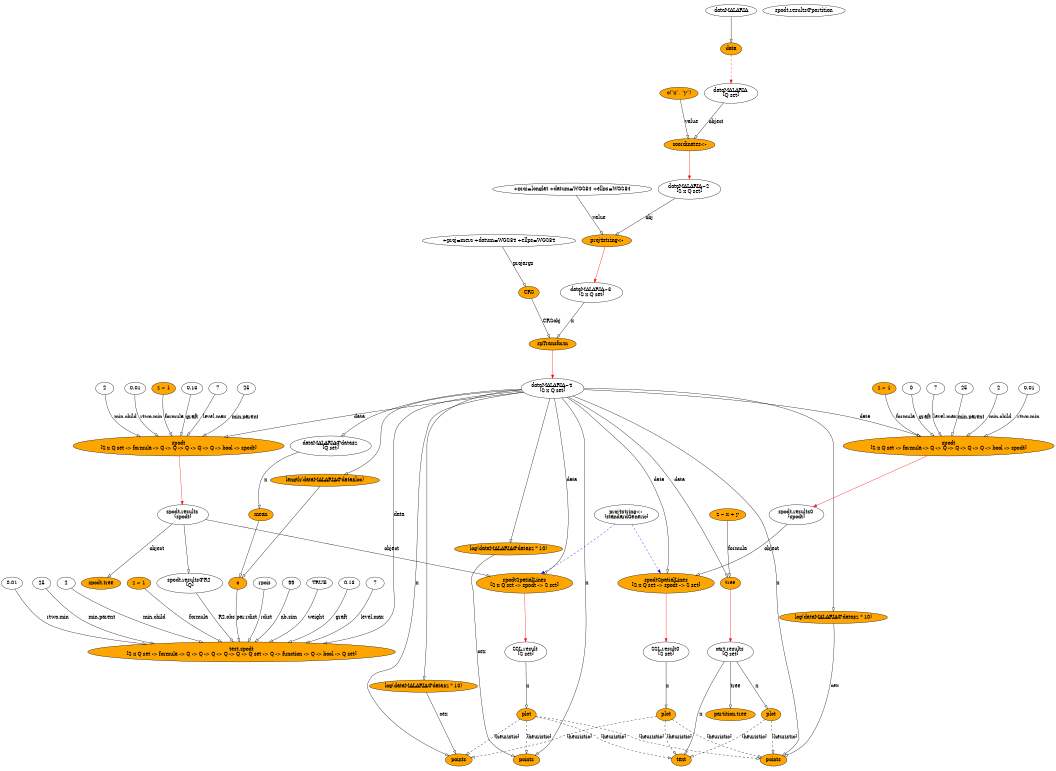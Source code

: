 digraph f {
	graph [bgcolor=transparent, fontcolor=black, ratio=fill, splines=TRUE, rank=same, size="7.04166666666667,5.13541666666667", rankdir=TB];
	node [label="\N", shape=ellipse, fixedsize=FALSE, fillcolor=white, style=filled, color=black, fontcolor=black, fontsize=14, height="0.5", width="0.75"];
	edge [headport=center, style=solid, arrowhead=normal, color=black, dir=none, weight="1.0", fontcolor=black, arrowtail=none, fontsize=14, labelfontsize=11, arrowsize=1, minlen=1];
	graph [bb="0,0,2773,2023.7"];
	fcall_B6IqIj [label=data, fillcolor=orange, width="0.7517", pos="1940,1899"];
	lt_Okp79s [label=dataMALARIA, width="2.0024", pos="1940,1999"];
	dataMALARIA [label="dataMALARIA \n[Q set]", height="0.8171", width="2.1175", pos="1940,1783"];
	"dataMALARIA~2" [label="dataMALARIA~2 \n[S x Q set]", height="0.8171", width="2.3995", pos="1843,1529"];
	fcall_DuO0RD [label="coordinates<-", fillcolor=orange, width="1.7807", pos="1843,1645"];
	fcall_GIsqUp [label="c(\"x\", \"y\")", fillcolor=orange, width="1.4305", pos="1794,1783"];
	"dataMALARIA~3" [label="dataMALARIA~3 \n[S x Q set]", height="0.8171", width="2.3995", pos="1547,1253"];
	fcall_fBUpRk [label="proj4string<-", fillcolor=orange, width="1.7233", pos="1631,1391"];
	lt_T3UMTy [label="+proj=longlat +datum=WGS84 +ellps=WGS84", width="5.4239", pos="1543,1529"];
	"dataMALARIA~4" [label="dataMALARIA~4 \n[S x Q set]", height="0.8171", width="2.3995", pos="1482,998"];
	fcall_E2Hj85 [label=spTransform, fillcolor=orange, width="1.6719", pos="1482,1115"];
	fcall_eVuLrp [label=CRS, fillcolor=orange, width="0.80952", pos="1396,1253"];
	lt_XCBILP [label="+proj=merc +datum=WGS84 +ellps=WGS84", width="5.2083", pos="1363,1391"];
	"spodt.results" [label="spodt.results \n[spodt]", height="0.8171", width="1.7577", pos="494,666"];
	fcall_neUe9s [label="spodt\n[S x Q set -> formula -> Q -> Q -> Q -> Q -> Q -> bool -> spodt]", fillcolor=orange, height="0.8171", width="7.5092", pos="489,844"];
	fcall_br7m1d [label="z ~ 1", fillcolor=orange, width="0.83616", pos="451,998"];
	lt_WWKArP [label="0.13", width="0.763", pos="527,998"];
	lt_TR3X6G [label=7, pos="600,998"];
	lt_eu0PAQ [label=25, pos="675,998"];
	lt_v1P8Ar [label=2, pos="300,998"];
	lt_PrMrYm [label="0.01", width="0.763", pos="375,998"];
	"spodt.results@partition" [label="spodt.results@partition", width="2.8083", pos="2131,1999"];
	"spodt.results@R2" [label="spodt.results@R2 \n[Q]", height="0.8171", width="2.3364", pos="496,487"];
	fcall_IPkaCv [label="spodt.tree", fillcolor=orange, width="1.3451", pos="267,487"];
	"SSL.result" [label="SSL.result \n[S set]", height="0.8171", width="1.5321", pos="1421,308"];
	fcall_J3eecY [label="spodtSpatialLines\n[S x Q set -> spodt -> S set]", fillcolor=orange, height="0.8171", width="3.3889", pos="1419,487"];
	"proj4string<-" [label="proj4string<- \n[standardGeneric]", height="0.8171", width="2.2884", pos="1688,666"];
	fcall_t3OKqE [label=plot, fillcolor=orange, pos="1427,146"];
	fcall_rQjdVq [label=points, fillcolor=orange, width="0.9534", pos="1427,24"];
	fcall_Zi3NmM [label="log(dataMALARIA@data$z * 10)", fillcolor=orange, width="4.0049", pos="1372,576"];
	"spodt.results0" [label="spodt.results0 \n[spodt]", height="0.8171", width="1.8959", pos="2107,666"];
	fcall_6wWoDj [label="spodt\n[S x Q set -> formula -> Q -> Q -> Q -> Q -> Q -> bool -> spodt]", fillcolor=orange, height="0.8171", width="7.5092", pos="2503,844"];
	fcall_BKn0XD [label="z ~ 1", fillcolor=orange, width="0.83616", pos="2283,998"];
	lt_2pjdEp [label=0, pos="2358,998"];
	lt_WT7AyD [label=7, pos="2430,998"];
	lt_T7fu3B [label=25, pos="2505,998"];
	lt_Bi72S3 [label=2, pos="2588,998"];
	lt_WibxsB [label="0.01", width="0.763", pos="2664,998"];
	"SSL.result0" [label="SSL.result0 \n[S set]", height="0.8171", width="1.6703", pos="1771,308"];
	fcall_9LdNgx [label="spodtSpatialLines\n[S x Q set -> spodt -> S set]", fillcolor=orange, height="0.8171", width="3.3889", pos="1768,487"];
	fcall_w9Z7Pe [label=plot, fillcolor=orange, pos="1775,146"];
	fcall_v8qKm1 [label=points, fillcolor=orange, width="0.9534", pos="1275,24"];
	fcall_TZfUaA [label="log(dataMALARIA@data$z * 10)", fillcolor=orange, width="4.0049", pos="1154,219"];
	fcall_diAbqW [label="test.spodt\n[S x Q set -> formula -> Q -> Q -> Q -> Q -> Q -> Q set -> Q -> function -> Q -> bool -> Q set]", fillcolor=orange, height="0.8171", width="10.917", pos="639,308"];
	fcall_cuny62 [label="z ~ 1", fillcolor=orange, width="0.83616", pos="364,487"];
	lt_ws32QD [label=rpois, width="0.83816", pos="700,487"];
	fcall_o5wruN [label=c, fillcolor=orange, pos="625,487"];
	fcall_0HuGDV [label="length(dataMALARIA@data$loc)", fillcolor=orange, width="4.0049", pos="844,755"];
	fcall_TCl5vG [label=mean, fillcolor=orange, width="0.87431", pos="649,666"];
	"dataMALARIA@data$z" [label="dataMALARIA@data$z \n[Q set]", height="0.8171", width="3.0891", pos="889,844"];
	lt_v9uheq [label=99, pos="775,487"];
	lt_kVg6Xo [label=TRUE, width="1.0034", pos="856,487"];
	lt_VvSb9N [label="0.13", width="0.763", pos="938,487"];
	lt_VH5Cac [label=7, pos="1011,487"];
	lt_o93vG1 [label=25, pos="101,487"];
	lt_PBAGjR [label=2, pos="173,487"];
	lt_Wl1Qqv [label="0.01", width="0.763", pos="27,487"];
	"cart.results" [label="cart.results \n[Q set]", height="0.8171", width="1.5686", pos="1935,308"];
	fcall_Kwyo4T [label=tree, fillcolor=orange, pos="1935,487"];
	fcall_9cTOob [label="z ~ x + y", fillcolor=orange, width="1.2543", pos="1929,666"];
	fcall_p7FfF7 [label=plot, fillcolor=orange, pos="2041,146"];
	fcall_N0pGlY [label=text, fillcolor=orange, pos="1812,24"];
	fcall_heDsk2 [label="partition.tree", fillcolor=orange, width="1.6756", pos="1935,146"];
	fcall_JsYY7P [label=points, fillcolor=orange, width="0.9534", pos="2044,24"];
	fcall_tfVn9m [label="log(dataMALARIA@data$z * 10)", fillcolor=orange, width="4.0049", pos="2204,398"];
	fcall_B6IqIj -> dataMALARIA:center [style=dashed, color=red, dir=forward, weight=1, pos="e,1940,1812.6 1940,1880.7 1940,1865.4 1940,1842.5 1940,1822.8"];
	lt_Okp79s -> fcall_B6IqIj:center [arrowhead=onormal, dir=forward, weight=1, pos="e,1940,1917.2 1940,1980.9 1940,1966.1 1940,1944.4 1940,1927.2"];
	dataMALARIA -> fcall_DuO0RD:center [arrowhead=onormal, dir=forward, weight=1, label=object, pos="e,1855,1662.8 1920.4,1754.5 1903,1730.1 1877.8,1694.9 1861,1671.2", lp="1908.1,1706"];
	"dataMALARIA~2" -> fcall_fBUpRk:center [arrowhead=onormal, dir=forward, weight=1, label=obj, pos="e,1655.3,1407.6 1803.6,1502.7 1763.4,1476.9 1701.6,1437.3 1663.9,1413.1", lp="1745.9,1451"];
	fcall_DuO0RD -> "dataMALARIA~2":center [color=red, dir=forward, weight=1, pos="e,1843,1558.6 1843,1626.7 1843,1611.4 1843,1588.5 1843,1568.8"];
	fcall_GIsqUp -> fcall_DuO0RD:center [arrowhead=onormal, dir=forward, weight=1, label=value, pos="e,1836.8,1663.2 1800.1,1765.1 1808.4,1741.9 1823.4,1700.3 1833.3,1672.9", lp="1839.2,1706"];
	"dataMALARIA~3" -> fcall_E2Hj85:center [arrowhead=onormal, dir=forward, weight=1, label=x, pos="e,1490.1,1133 1533.5,1223.8 1522.1,1199.9 1505.8,1165.7 1494.6,1142.3", lp="1518.5,1176"];
	fcall_fBUpRk -> "dataMALARIA~3":center [color=red, dir=forward, weight=1, pos="e,1564.3,1282.1 1620.5,1373.1 1607.9,1352.6 1586.3,1317.6 1569.7,1290.8"];
	lt_T3UMTy -> fcall_fBUpRk:center [arrowhead=onormal, dir=forward, weight=1, label=value, pos="e,1619.9,1409.1 1554.1,1510.8 1569.4,1487.3 1596.7,1445 1614.4,1417.7", lp="1613.2,1451"];
	"dataMALARIA~4" -> fcall_neUe9s:center [arrowhead=onormal, dir=forward, weight=1, label=data, pos="e,615.4,870.06 1400.3,988.05 1296.4,976.33 1111.3,954.39 953.68,930 842.83,912.85 717.8,889.76 625.37,871.98", lp="965.66,921"];
	"dataMALARIA~4" -> fcall_J3eecY:center [arrowhead=onormal, dir=forward, weight=1, label=data, pos="e,1472.9,513.42 1488.1,968.64 1505.9,883.24 1554,629.98 1517,558 1509,542.38 1495.6,529.48 1481.4,519.18", lp="1537.7,755"];
	"dataMALARIA~4" -> fcall_rQjdVq:center [arrowhead=onormal, dir=forward, weight=1, label=x, pos="e,1448.6,38.179 1511.8,970.18 1539.7,942.01 1577,894.95 1577,845 1577,845 1577,845 1577,575 1577,349.56 1597.9,271.73 1486,76 1478.9\
,63.541 1467.5,52.657 1456.7,44.179", lp="1582.5,487"];
	"dataMALARIA~4" -> fcall_Zi3NmM:center [arrowhead=onormal, dir=forward, weight=1, pos="e,1376.5,594.1 1474.5,968.46 1454.3,891.38 1398.9,679.75 1379.1,604.22"];
	"dataMALARIA~4" -> fcall_6wWoDj:center [arrowhead=onormal, dir=forward, weight=1, label=data, pos="e,2425.8,872.28 1568,994.59 1705.7,989.51 1983.7,974.25 2215,930 2283.7,916.85 2359.6,894.12 2416.2,875.47", lp="2298.7,921"];
	"dataMALARIA~4" -> fcall_9LdNgx:center [arrowhead=onormal, dir=forward, weight=1, label=data, pos="e,1776.2,516.56 1528.4,973.18 1548.7,961.6 1572.2,946.6 1591,930 1691.1,841.78 1734.7,821.84 1779,696 1798.9,639.59 1788.5,569.27\
 1778.6,526.54", lp="1773.7,755"];
	"dataMALARIA~4" -> fcall_v8qKm1:center [arrowhead=onormal, dir=forward, weight=1, label=x, pos="e,1244.8,32.701 1401.6,987.14 1323.9,976.23 1213.1,956.63 1179,930 1089,859.83 1193.1,1040 1080,457 1064.5,377.07 1075.6,351.71 \
1041,278 1031.2,257.07 1016.5,258.86 1009,237 970.83,126.06 1152.1,59.63 1235.2,35.442", lp="1094.5,487"];
	"dataMALARIA~4" -> fcall_TZfUaA:center [arrowhead=onormal, dir=forward, weight=1, pos="e,1154.2,237.09 1396.5,993.14 1299.6,983.63 1155,951.58 1155,845 1155,845 1155,845 1155,397 1155,344.04 1154.5,282.16 1154.3,247.38"];
	"dataMALARIA~4" -> fcall_diAbqW:center [arrowhead=onormal, dir=forward, weight=1, label=data, pos="e,861.35,332.27 1397.5,991.3 1300.1,983.17 1147.6,965.16 1103,930 1070.6,904.49 1066,886.2 1066,845 1066,845 1066,845 1066,486 1066\
,434.82 1060.9,412.04 1021,380 995.86,359.81 936.23,344.8 871.38,333.92", lp="1077.7,666"];
	"dataMALARIA~4" -> fcall_0HuGDV:center [arrowhead=onormal, dir=forward, weight=1, pos="e,926.46,769.89 1396.4,993.74 1286.4,987.87 1103.3,971.95 1052,930 1009.4,895.21 1048.2,852.55 1009,814 989.14,794.47 962.32,781.49\
 936.09,772.87"];
	"dataMALARIA~4" -> "dataMALARIA@data$z":center [arrowhead=onormal, dir=forward, weight=1, pos="e,920.36,872.34 1395.4,996.2 1299.2,992.7 1140.7,979.08 1014,930 982.81,917.91 951.69,896.79 928.3,878.62"];
	"dataMALARIA~4" -> fcall_Kwyo4T:center [arrowhead=onormal, dir=forward, weight=1, label=data, pos="e,1929.1,504.77 1535.1,974.47 1581.8,953.03 1649.8,917.62 1700,874 1821.9,768.01 1899.8,582.77 1925.5,514.36", lp="1823.7,755"];
	"dataMALARIA~4" -> fcall_JsYY7P:center [arrowhead=onormal, dir=forward, weight=1, label=x, pos="e,2066.6,37.666 1541.5,976.53 1645.6,937.84 1861,844.32 1983,696 2014.8,657.3 2016.9,642.08 2031,594 2058,501.95 2045.5,474.96 2059\
,380 2077.1,252.68 2093.2,222.23 2103,94 2103.6,86.023 2106.3,83.275 2103,76 2097,62.951 2085.9,51.965 2074.9,43.571", lp="2054.5,487"];
	"dataMALARIA~4" -> fcall_tfVn9m:center [arrowhead=onormal, dir=forward, weight=1, pos="e,2204,416.49 1568.4,996.78 1760,993.97 2204,973.58 2204,845 2204,845 2204,845 2204,575 2204,522.61 2204,461.46 2204,426.77"];
	fcall_E2Hj85 -> "dataMALARIA~4":center [color=red, dir=forward, weight=1, pos="e,1482,1027.8 1482,1096.5 1482,1081 1482,1057.8 1482,1037.9"];
	fcall_eVuLrp -> fcall_E2Hj85:center [arrowhead=onormal, dir=forward, weight=1, label=CRSobj, pos="e,1471.3,1133 1406.2,1235.9 1420.9,1212.6 1448.2,1169.4 1465.7,1141.7", lp="1472.2,1176"];
	lt_XCBILP -> fcall_eVuLrp:center [arrowhead=onormal, dir=forward, weight=1, label=projargs, pos="e,1391.9,1271.1 1367.2,1372.8 1372.8,1349.7 1382.8,1308.4 1389.4,1281.1", lp="1402.9,1330"];
	"spodt.results" -> fcall_IPkaCv:center [arrowhead=onormal, dir=forward, weight=1, label=object, pos="e,286.91,503.52 462.44,640.39 417.9,605.66 337.3,542.82 294.87,509.73", lp="418.11,576"];
	"spodt.results" -> fcall_J3eecY:center [arrowhead=onormal, dir=forward, weight=1, label=object, pos="e,1319,503.98 548.04,650.44 566.94,645.57 588.35,640.29 608,636 857.2,581.63 1152.5,531.24 1308.9,505.63", lp="1002.1,576"];
	"spodt.results" -> "spodt.results@R2":center [arrowhead=onormal, dir=forward, weight=1, pos="e,495.68,516.66 494.32,636.56 494.66,606.85 495.19,560.02 495.56,526.9"];
	fcall_neUe9s -> "spodt.results":center [color=red, dir=forward, weight=1, pos="e,493.19,695.66 489.81,814.33 490.65,784.8 491.97,738.58 492.9,705.79"];
	fcall_br7m1d -> fcall_neUe9s:center [arrowhead=onormal, dir=forward, weight=1, label=formula, pos="e,474.87,873.39 451.52,979.8 452.38,962.44 454.65,934.99 460.68,912 463.23,902.3 466.92,892.17 470.8,882.81", lp="483.16,921"];
	lt_WWKArP -> fcall_neUe9s:center [arrowhead=onormal, dir=forward, weight=1, label=graft, pos="e,496.14,873.57 522.79,980.15 517.01,957.03 506.45,914.78 498.66,883.65", lp="523.21,921"];
	lt_TR3X6G -> fcall_neUe9s:center [arrowhead=onormal, dir=forward, weight=1, label="level.max", pos="e,511.07,873.52 589.11,981.21 577.21,964.06 557.52,935.89 540,912 532.71,902.05 524.68,891.38 517.2,881.55", lp="579.41,921"];
	lt_eu0PAQ -> fcall_neUe9s:center [arrowhead=onormal, dir=forward, weight=1, label="min.parent", pos="e,550.33,872.66 665.62,981 654.24,962.62 633.63,932.39 610,912 594.9,898.98 576.87,887.35 559.4,877.59", lp="657.13,921"];
	lt_v1P8Ar -> fcall_neUe9s:center [arrowhead=onormal, dir=forward, weight=1, label="min.child", pos="e,398.3,871.78 303.45,979.89 308.06,961.05 317.92,930.93 336.72,912 351.48,897.14 370.1,885.32 389.2,876.02", lp="363.64,921"];
	lt_PrMrYm -> fcall_neUe9s:center [arrowhead=onormal, dir=forward, weight=1, label="rtwo.min", pos="e,442.96,873.07 377.58,980.03 380.99,961.86 388.38,932.83 403.06,912 411.65,899.81 423.09,888.78 434.82,879.34", lp="429.47,921"];
	"spodt.results@R2" -> fcall_diAbqW:center [arrowhead=onormal, dir=forward, weight=1, label="R2.obs", pos="e,615.87,337.63 518.34,458.34 542.82,428.05 582.19,379.31 609.26,345.81", lp="600.64,398"];
	"SSL.result" -> fcall_t3OKqE:center [arrowhead=onormal, dir=forward, weight=1, label=x, pos="e,1426.4,164.04 1422.1,278.4 1423.2,248.9 1424.9,203.26 1426,174.27", lp="1428.5,219"];
	fcall_J3eecY -> "SSL.result":center [color=red, dir=forward, weight=1, pos="e,1420.7,337.66 1419.3,457.56 1419.7,427.85 1420.2,381.02 1420.6,347.9"];
	"proj4string<-" -> fcall_J3eecY:center [style=dashed, color=blue, dir=forward, weight=1, pos="e,1469.3,513.91 1655.7,638.83 1627.3,616.32 1584.4,583.54 1545,558 1523.8,544.25 1499.7,530.45 1478.3,518.78"];
	"proj4string<-" -> fcall_9LdNgx:center [style=dashed, color=blue, dir=forward, weight=1, pos="e,1755.2,516.37 1700.9,636.56 1714.4,606.5 1735.9,558.93 1750.9,525.74"];
	fcall_t3OKqE -> fcall_rQjdVq:center [style=dashed, arrowhead=onormal, dir=forward, weight=1, label="[heuristic]", pos="e,1427,42.161 1427,127.81 1427,108.11 1427,75.583 1427,52.39", lp="1455.8,85"];
	fcall_t3OKqE -> fcall_v8qKm1:center [style=dashed, arrowhead=onormal, dir=forward, weight=1, label="[heuristic]", pos="e,1293.3,39.479 1410.2,131.7 1383.8,110.86 1332.5,70.356 1301.2,45.687", lp="1389.8,85"];
	fcall_t3OKqE -> fcall_N0pGlY:center [style=dashed, arrowhead=onormal, dir=forward, weight=1, label="[heuristic]", pos="e,1785.7,28.409 1452.7,140.03 1486.1,132.9 1545.7,117.95 1592,94 1603.7,87.964 1603.7,81.766 1615.5,76 1668.1,50.328 1735.1,36.503\
 1775.7,29.956", lp="1644.8,85"];
	fcall_t3OKqE -> fcall_JsYY7P:center [style=dashed, arrowhead=onormal, dir=forward, weight=1, label="[heuristic]", pos="e,2009.8,27.024 1453.4,141.59 1499,135.25 1595.2,119.87 1673,94 1690.9,88.043 1693.4,81.487 1711.5,76 1811.8,45.529 1934.9,32.715\
 1999.5,27.777", lp="1739.8,85"];
	fcall_Zi3NmM -> fcall_rQjdVq:center [arrowhead=onormal, dir=forward, weight=1, label=cex, pos="e,1398.1,33.836 1333.1,558.51 1316,549.05 1297.6,535.36 1288,517 1275.6,493.39 1286.3,483.61 1288,457 1293.6,371.79 1290.5,146.93\
 1338,76 1350,58.112 1370.5,45.744 1388.8,37.672", lp="1305.7,308"];
	"spodt.results0" -> fcall_9LdNgx:center [arrowhead=onormal, dir=forward, weight=1, label=object, pos="e,1850.5,508.82 2080,638.51 2054.5,614.68 2014.3,580.12 1974,558 1938.6,538.54 1896.8,523.13 1860.2,511.77", lp="2041.1,576"];
	fcall_6wWoDj -> "spodt.results0":center [color=red, dir=forward, weight=1, pos="e,2153.5,687.66 2440.7,815.31 2364.4,781.4 2236.3,724.47 2163,691.89"];
	fcall_BKn0XD -> fcall_6wWoDj:center [arrowhead=onormal, dir=forward, weight=1, label=formula, pos="e,2416.1,871.89 2291.4,980.53 2301.6,961.71 2320.7,931.06 2344.7,912 2363.1,897.37 2385.1,885.41 2406.9,875.84", lp="2366.2,921"];
	lt_2pjdEp -> fcall_6wWoDj:center [arrowhead=onormal, dir=forward, weight=1, label=graft, pos="e,2453.6,873.22 2364.9,980.26 2372.9,962.02 2387.6,932.68 2406.6,912 2417.7,899.8 2431.5,888.6 2445.1,878.99", lp="2419.2,921"];
	lt_WT7AyD -> fcall_6wWoDj:center [arrowhead=onormal, dir=forward, weight=1, label="level.max", pos="e,2471.8,873.41 2430.1,979.89 2430.9,962.12 2433.8,933.9 2444.2,912 2449.4,900.97 2457,890.37 2465,880.99", lp="2471.4,921"];
	lt_T7fu3B -> fcall_6wWoDj:center [arrowhead=onormal, dir=forward, weight=1, label="min.parent", pos="e,2503.4,873.44 2504.8,979.86 2504.5,956.63 2503.9,914.5 2503.5,883.49", lp="2534.1,921"];
	lt_Bi72S3 -> fcall_6wWoDj:center [arrowhead=onormal, dir=forward, weight=1, label="min.child", pos="e,2535.8,873.41 2586.1,979.78 2583.6,961.92 2577.9,933.62 2566,912 2559.9,900.86 2551.4,890.16 2542.7,880.71", lp="2599.6,921"];
	lt_WibxsB -> fcall_6wWoDj:center [arrowhead=onormal, dir=forward, weight=1, label="rtwo.min", pos="e,2576,872.46 2660.8,979.8 2656.6,961.17 2647.5,931.49 2630,912 2617.5,898.17 2601.6,886.7 2585.1,877.4", lp="2666.5,921"];
	"SSL.result0" -> fcall_w9Z7Pe:center [arrowhead=onormal, dir=forward, weight=1, label=x, pos="e,1774.6,164.04 1771.7,278.4 1772.5,248.9 1773.6,203.26 1774.3,174.27", lp="1776.5,219"];
	fcall_9LdNgx -> "SSL.result0":center [color=red, dir=forward, weight=1, pos="e,1770.5,337.66 1768.5,457.56 1769,427.85 1769.8,381.02 1770.3,347.9"];
	fcall_w9Z7Pe -> fcall_v8qKm1:center [style=dashed, arrowhead=onormal, dir=forward, weight=1, label="[heuristic]", pos="e,1306.9,30.909 1748.9,141.27 1703.7,134.44 1608.3,118.35 1530.5,94 1510.9,87.878 1507.5,82.409 1488,76 1429.7,56.797 1360.1,41.521\
 1316.8,32.862", lp="1559.8,85"];
	fcall_w9Z7Pe -> fcall_N0pGlY:center [style=dashed, arrowhead=onormal, dir=forward, weight=1, label="[heuristic]", pos="e,1798.6,39.861 1773,127.81 1772,113.57 1771.9,92.979 1777.5,76 1780.7,66.042 1786.5,56.236 1792.5,47.925", lp="1805.8,85"];
	fcall_w9Z7Pe -> fcall_JsYY7P:center [style=dashed, arrowhead=onormal, dir=forward, weight=1, label="[heuristic]", pos="e,2013,31.822 1791.8,131.68 1811.8,116.46 1846.5,91.625 1879.5,76 1919.8,56.925 1968.9,42.771 2003,34.276", lp="1907.8,85"];
	fcall_TZfUaA -> fcall_v8qKm1:center [arrowhead=onormal, dir=forward, weight=1, label=cex, pos="e,1264.8,41.268 1164.7,200.87 1186.2,166.64 1234.5,89.639 1259.4,49.851", lp="1219.7,146"];
	fcall_cuny62 -> fcall_diAbqW:center [arrowhead=onormal, dir=forward, weight=1, label=formula, pos="e,582.28,337.11 382.25,472.42 388.8,467.56 396.23,462.03 403,457 449.07,422.76 458.22,410.76 506.68,380 527.77,366.61 551.61,353.3\
 573.18,341.88", lp="529.16,398"];
	lt_ws32QD -> fcall_diAbqW:center [arrowhead=onormal, dir=forward, weight=1, label=rdist, pos="e,657.16,337.44 698.01,468.67 695.2,447.32 689.13,410.15 678,380 673.82,368.67 668.06,356.96 662.24,346.39", lp="701.44,398"];
	fcall_o5wruN -> fcall_diAbqW:center [arrowhead=onormal, dir=forward, weight=1, label="par.rdist", pos="e,635.82,337.65 625.89,468.73 627.03,447.73 629.15,411.24 631.74,380 632.61,369.53 633.69,358.22 634.76,347.76", lp="655.13,398"];
	fcall_0HuGDV -> fcall_o5wruN:center [arrowhead=onormal, dir=forward, weight=1, pos="e,637.54,503.23 829.97,736.96 791.97,690.81 687.06,563.38 643.91,510.97"];
	fcall_TCl5vG -> fcall_o5wruN:center [arrowhead=onormal, dir=forward, weight=1, pos="e,627.33,505.18 646.7,648.03 642.53,617.31 633.71,552.27 628.7,515.26"];
	"dataMALARIA@data$z" -> fcall_TCl5vG:center [arrowhead=onormal, dir=forward, weight=1, label=x, pos="e,650.05,684.09 809.04,823.55 759.56,810.07 702.12,791.31 684,773 663.07,751.86 654.66,717.96 651.27,694.21", lp="687.5,755"];
	lt_v9uheq -> fcall_diAbqW:center [arrowhead=onormal, dir=forward, weight=1, label="nb.sim", pos="e,675.2,337.51 768.07,469.55 758.47,447.79 739.7,408.85 717,380 707.06,367.37 694.77,355.05 682.91,344.32", lp="759.86,398"];
	lt_kVg6Xo -> fcall_diAbqW:center [arrowhead=onormal, dir=forward, weight=1, label=weight, pos="e,712.76,337.01 847.81,469.35 835.95,446.67 812.1,405.93 782,380 764.35,364.79 742.87,351.92 721.98,341.48", lp="832.05,398"];
	lt_VvSb9N -> fcall_diAbqW:center [arrowhead=onormal, dir=forward, weight=1, label=graft, pos="e,762.9,336 929.28,469.52 916.18,446.28 889.24,404.04 855,380 830.4,362.73 801.32,349.45 772.61,339.32", lp="906.21,398"];
	lt_VH5Cac -> fcall_diAbqW:center [arrowhead=onormal, dir=forward, weight=1, label="level.max", pos="e,814.28,334.44 1002.2,469.97 988.46,446.49 959.65,403.05 923,380 893.11,361.2 858.53,347.38 824.01,337.21", lp="990.41,398"];
	lt_o93vG1 -> fcall_diAbqW:center [arrowhead=onormal, dir=forward, weight=1, label="min.parent", pos="e,396.84,331.18 114.49,471.23 136.82,447.78 183.99,402.39 233.74,380 281.32,358.59 334.74,343.62 386.79,333.15", lp="264.13,398"];
	lt_PBAGjR -> fcall_diAbqW:center [arrowhead=onormal, dir=forward, weight=1, label="min.child", pos="e,520.37,336.09 188.39,471.95 194.52,466.81 201.81,461.23 209,457 303.45,401.43 421.88,362.61 510.53,338.72", lp="394.64,398"];
	lt_Wl1Qqv -> fcall_diAbqW:center [arrowhead=onormal, dir=forward, weight=1, label="rtwo.min", pos="e,370.12,329.47 36.561,469.84 51.755,445.77 83.847,401.1 124.06,380 166.51,357.73 262.39,341.72 360.05,330.6", lp="150.47,398"];
	"cart.results" -> fcall_p7FfF7:center [arrowhead=onormal, dir=forward, weight=1, label=x, pos="e,2030.4,163.05 1953,279.86 1973.1,249.48 2005.4,200.69 2024.8,171.45", lp="2006.5,219"];
	"cart.results" -> fcall_N0pGlY:center [arrowhead=onormal, dir=forward, weight=1, label=x, pos="e,1820.2,41.25 1917.8,279.73 1900.6,251.63 1874.6,206.11 1858,164 1843.2,126.38 1848.5,114.12 1835,76 1832,67.536 1828.2,58.536 \
1824.5,50.491", lp="1861.5,146"];
	"cart.results" -> fcall_heDsk2:center [arrowhead=onormal, dir=forward, weight=1, label=tree, pos="e,1935,164.04 1935,278.4 1935,248.9 1935,203.26 1935,174.27", lp="1945.5,219"];
	fcall_Kwyo4T -> "cart.results":center [color=red, dir=forward, weight=1, pos="e,1935,337.7 1935,468.71 1935,440.88 1935,385.47 1935,347.82"];
	fcall_9cTOob -> fcall_Kwyo4T:center [arrowhead=onormal, dir=forward, weight=1, label=formula, pos="e,1933.4,505.24 1928.7,647.94 1928.5,626.82 1928.4,589.74 1929.7,558 1930.3,543.92 1931.4,528.28 1932.5,515.36", lp="1951.2,576"];
	fcall_p7FfF7 -> fcall_N0pGlY:center [style=dashed, arrowhead=onormal, dir=forward, weight=1, label="[heuristic]", pos="e,1836,32.659 2024.4,131.79 2005.2,116.9 1972.1,92.585 1941,76 1909.9,59.41 1872.2,45.125 1845.6,35.929", lp="1997.8,85"];
	fcall_p7FfF7 -> fcall_JsYY7P:center [style=dashed, arrowhead=onormal, dir=forward, weight=1, label="[heuristic]", pos="e,2043.6,42.161 2041.4,127.81 2041.9,108.11 2042.7,75.583 2043.3,52.39", lp="2070.8,85"];
	fcall_tfVn9m -> fcall_JsYY7P:center [arrowhead=onormal, dir=forward, weight=1, label=cex, pos="e,2072.1,34.571 2204.6,379.75 2205.6,328.27 2202.2,173.29 2131,76 2118.7,59.195 2099,46.995 2081.5,38.749", lp="2202.7,219"];
}
